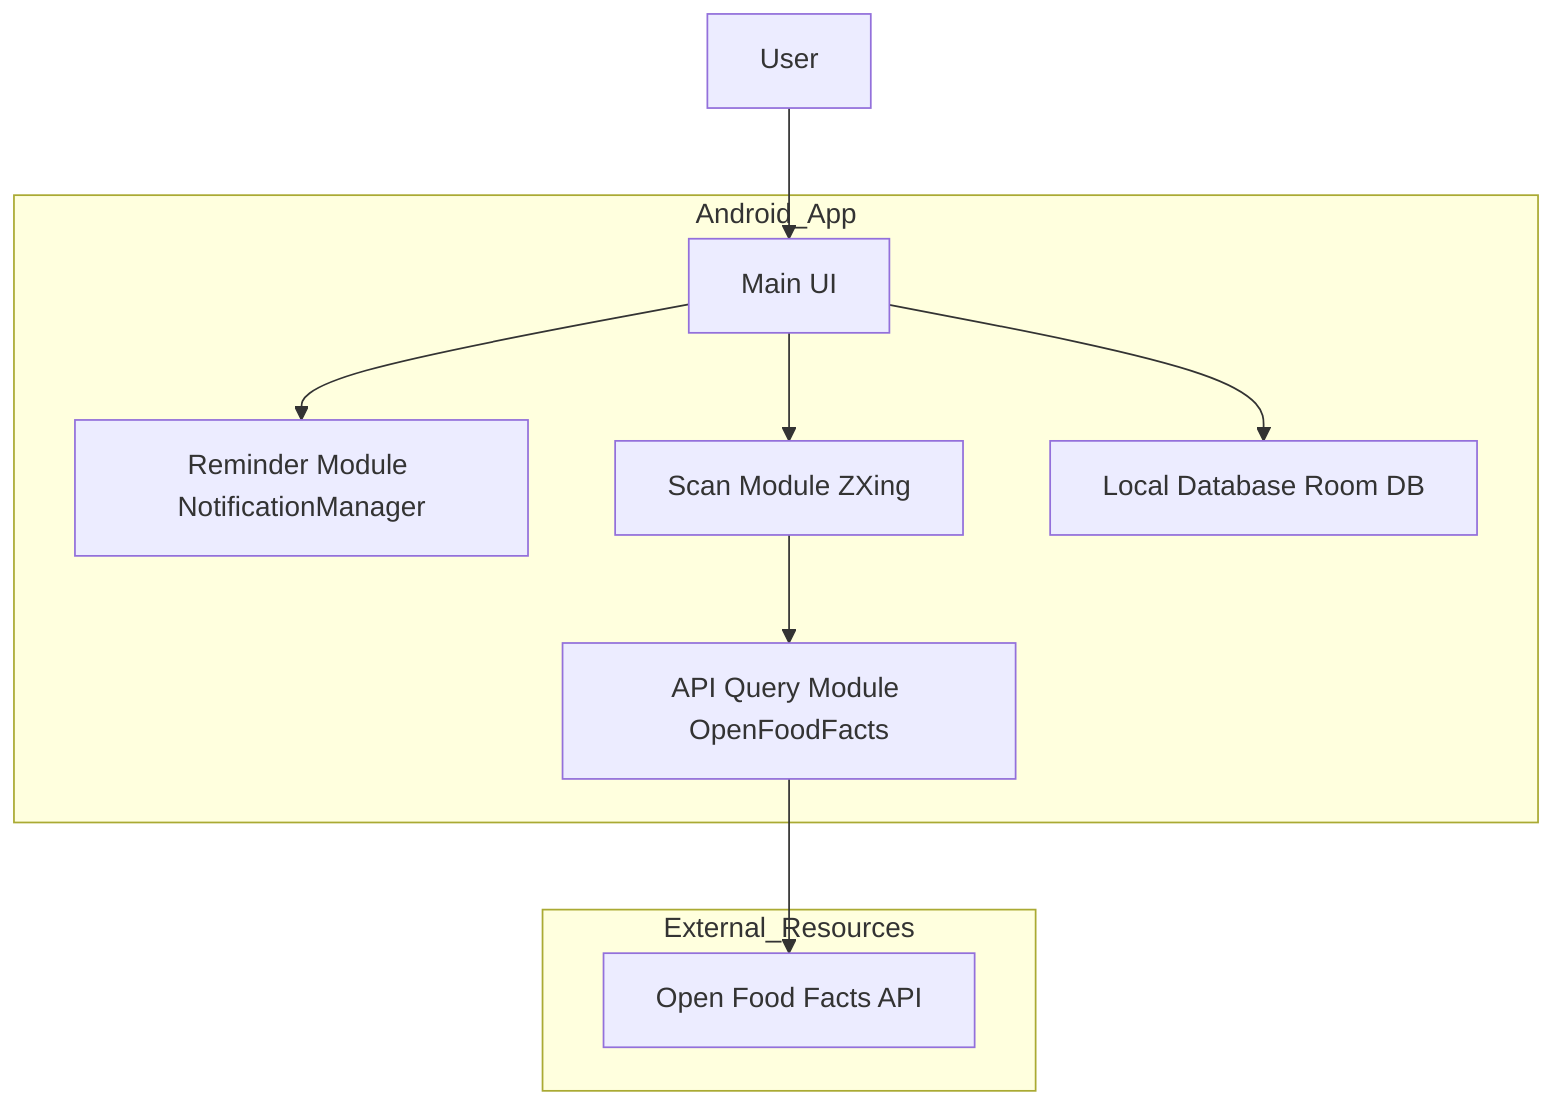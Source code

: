graph TD
  user[User]

  subgraph Android_App
    mainUI[Main UI]
    reminder[Reminder Module NotificationManager]
    scan[Scan Module ZXing]
    db[Local Database Room DB]
    apiModule[API Query Module OpenFoodFacts]
  end

  subgraph External_Resources
    OFF[Open Food Facts API]
  end

  user --> mainUI
  mainUI --> reminder
  mainUI --> scan
  mainUI --> db
  scan --> apiModule
  apiModule --> OFF